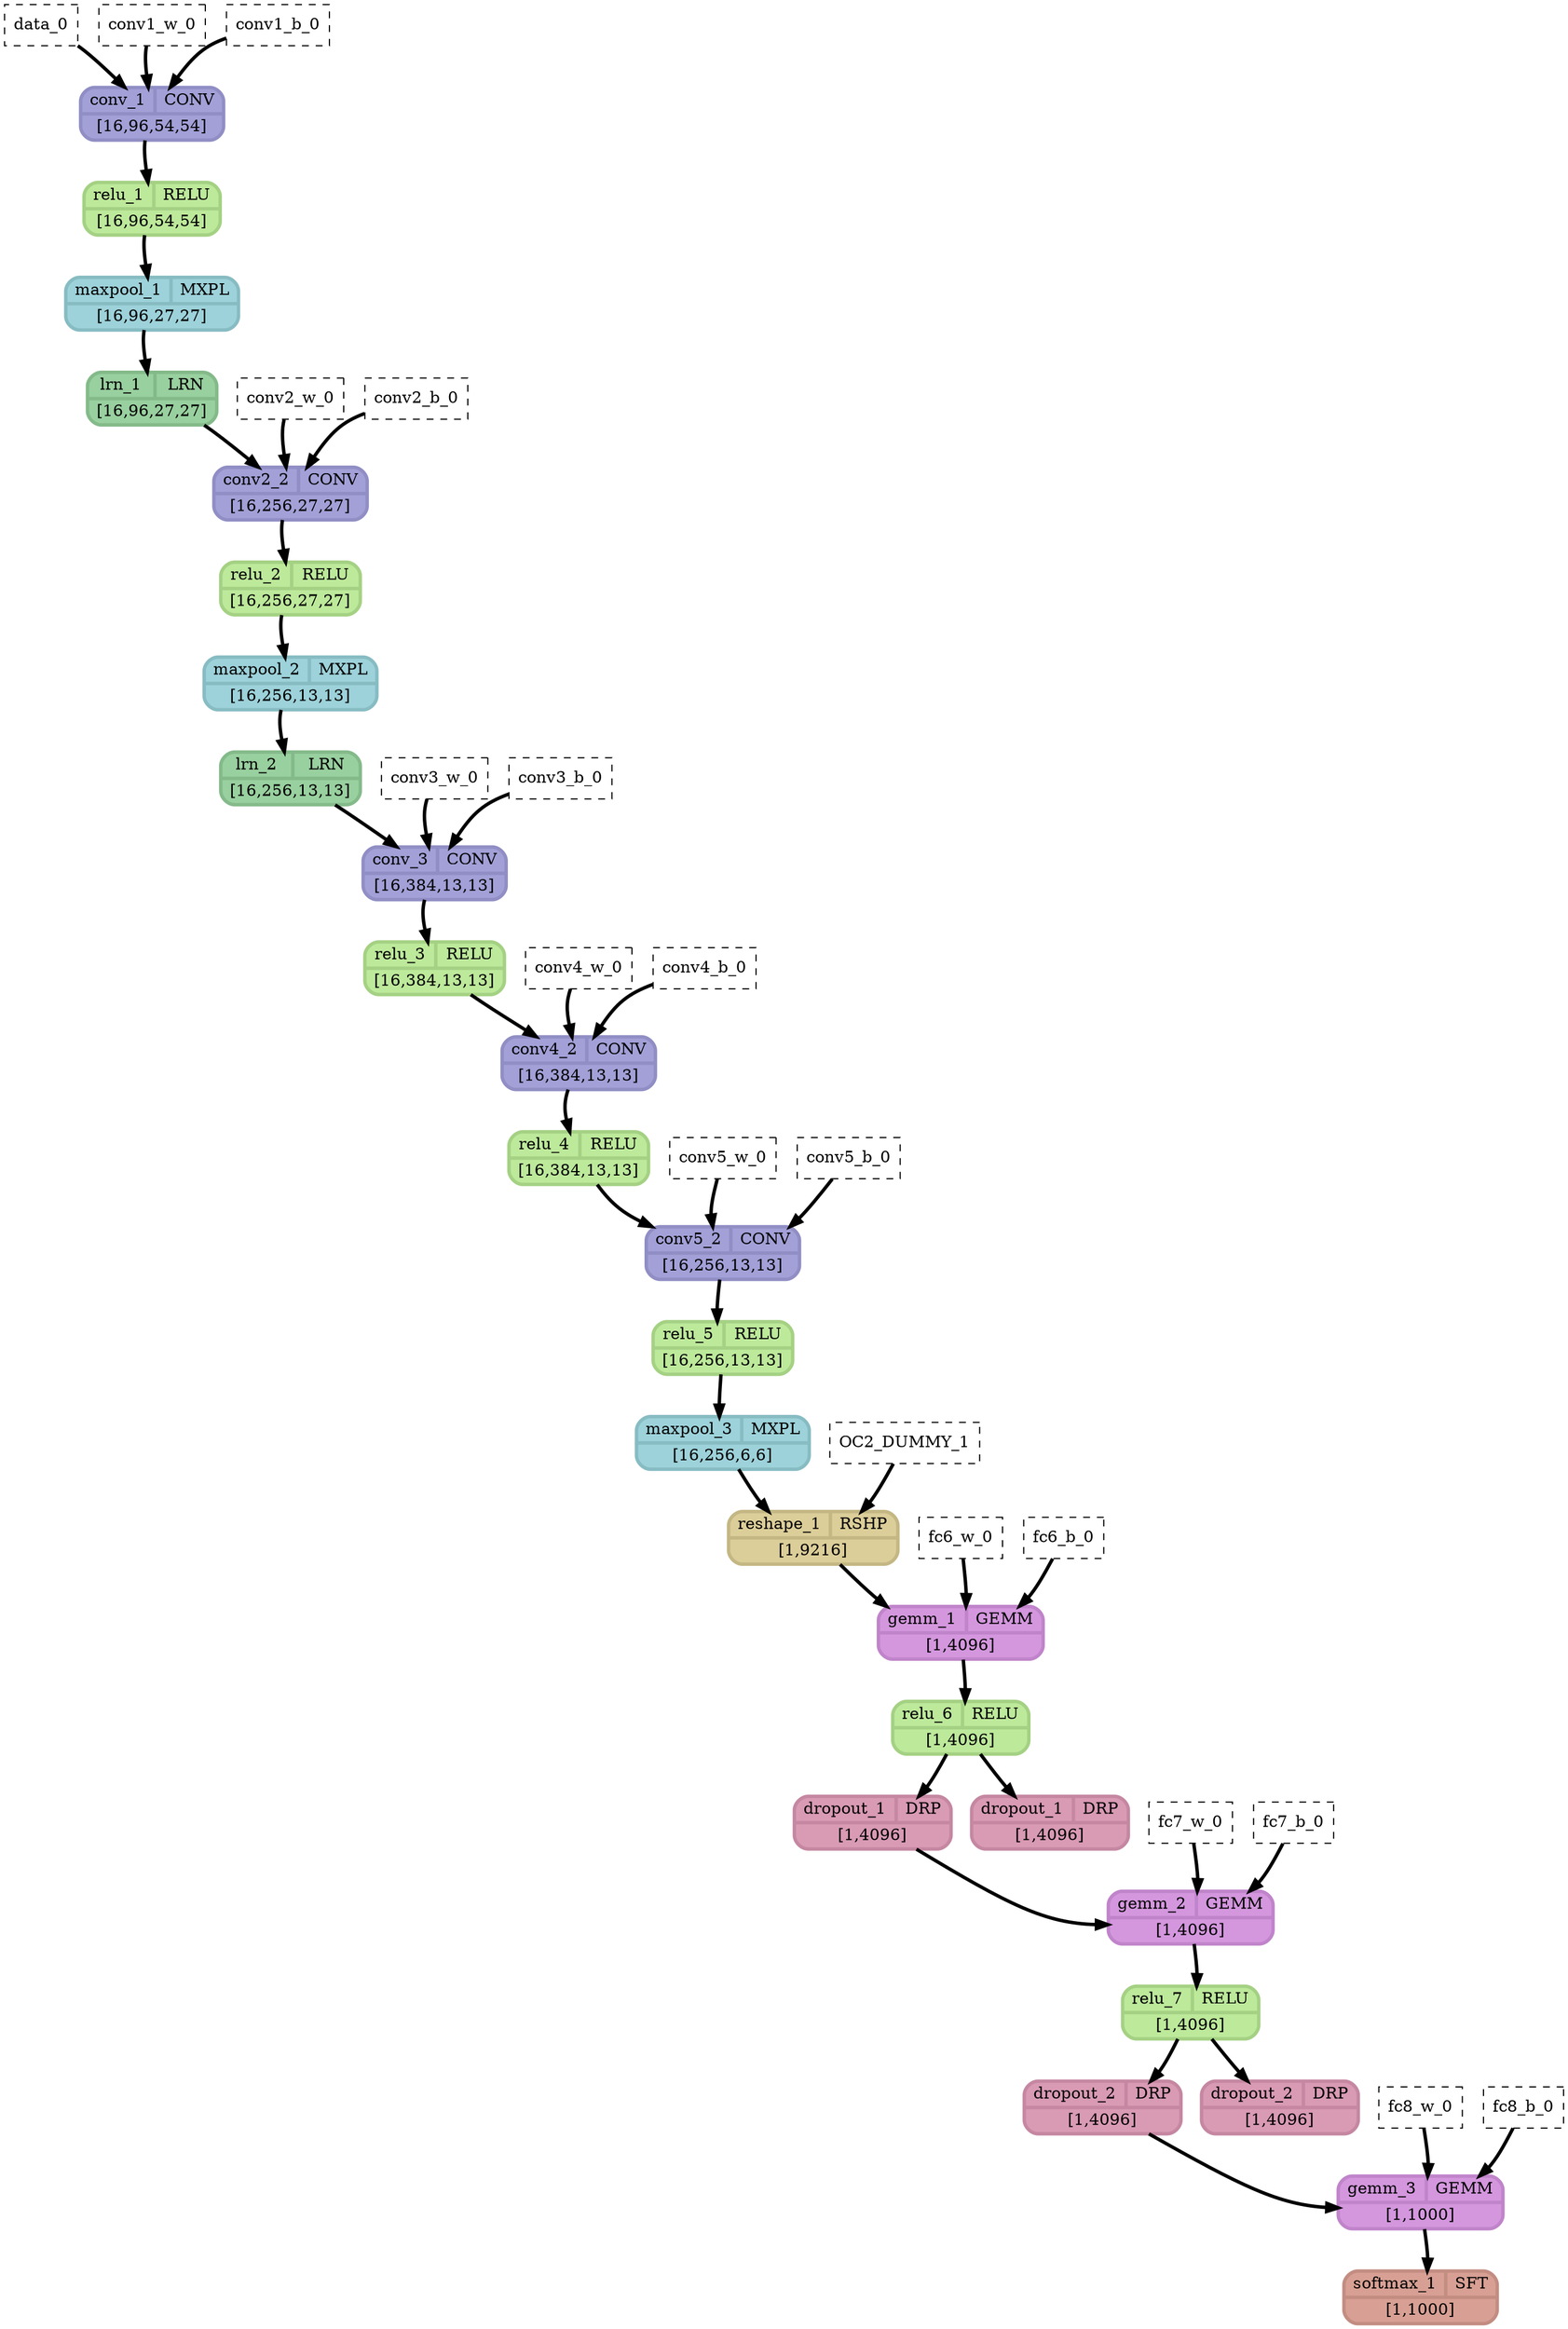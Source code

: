 strict digraph {
  graph [
    rankdir="TB"
    overlap=prism
    overlap_shrink=true
    splines=curved
  ];
  node [
    shape=Mrecord
  ];
  edge [
    penwidth=3
  ];

  // Node definitions.
  "data_0" [
    id=0
    name="data_0"
    type=constant_input
    label="data_0"
    inputs=""
    outputs=""
    shape=box
    style="filled,dashed"
    fillcolor="white"
  ];
  "conv1_w_0" [
    id=1
    name="conv1_w_0"
    type=constant_input
    label="conv1_w_0"
    inputs=""
    outputs=""
    shape=box
    style="filled,dashed"
    fillcolor="white"
  ];
  "conv1_b_0" [
    id=2
    name="conv1_b_0"
    type=constant_input
    label="conv1_b_0"
    inputs=""
    outputs=""
    shape=box
    style="filled,dashed"
    fillcolor="white"
  ];
  "conv1_1" [
    id=3
    name="conv1_1"
    type=Conv
    label="{ {conv_1  | CONV} | [16,96,54,54] }"
    inputs="data_0;conv1_w_0;conv1_b_0"
    outputs="conv1_1"
    penwidth=3
    style=filled
    color="#908ec4"
    fontcolor="#000000"
    fillcolor="#a2a0d7"
  ];
  "conv1_2" [
    id=4
    name="conv1_2"
    type=Relu
    label="{ {relu_1  | RELU} | [16,96,54,54] }"
    inputs="conv1_1"
    outputs="conv1_2"
    penwidth=3
    style=filled
    color="#a4d183"
    fontcolor="#000000"
    fillcolor="#bde99b"
  ];
  "pool1_1" [
    id=5
    name="pool1_1"
    type=MaxPool
    label="{ {maxpool_1  | MXPL} | [16,96,27,27] }"
    inputs="conv1_2"
    outputs="pool1_1"
    penwidth=3
    style=filled
    color="#87bcc3"
    fontcolor="#000000"
    fillcolor="#9dd2da"
  ];
  "norm1_1" [
    id=6
    name="norm1_1"
    type=LRN
    label="{ {lrn_1  | LRN} | [16,96,27,27] }"
    inputs="pool1_1"
    outputs="norm1_1"
    penwidth=3
    style=filled
    color="#84ba8a"
    fontcolor="#000000"
    fillcolor="#99d09f"
  ];
  "conv2_w_0" [
    id=7
    name="conv2_w_0"
    type=constant_input
    label="conv2_w_0"
    inputs=""
    outputs=""
    shape=box
    style="filled,dashed"
    fillcolor="white"
  ];
  "conv2_b_0" [
    id=8
    name="conv2_b_0"
    type=constant_input
    label="conv2_b_0"
    inputs=""
    outputs=""
    shape=box
    style="filled,dashed"
    fillcolor="white"
  ];
  "conv2_1" [
    id=9
    name="conv2_1"
    type=Conv
    label="{ {conv2_2  | CONV} | [16,256,27,27] }"
    inputs="norm1_1;conv2_w_0;conv2_b_0"
    outputs="conv2_1"
    penwidth=3
    style=filled
    color="#908ec4"
    fontcolor="#000000"
    fillcolor="#a2a0d7"
  ];
  "conv2_2" [
    id=10
    name="conv2_2"
    type=Relu
    label="{ {relu_2  | RELU} | [16,256,27,27] }"
    inputs="conv2_1"
    outputs="conv2_2"
    penwidth=3
    style=filled
    color="#a4d183"
    fontcolor="#000000"
    fillcolor="#bde99b"
  ];
  "pool2_1" [
    id=11
    name="pool2_1"
    type=MaxPool
    label="{ {maxpool_2  | MXPL} | [16,256,13,13] }"
    inputs="conv2_2"
    outputs="pool2_1"
    penwidth=3
    style=filled
    color="#87bcc3"
    fontcolor="#000000"
    fillcolor="#9dd2da"
  ];
  "norm2_1" [
    id=12
    name="norm2_1"
    type=LRN
    label="{ {lrn_2  | LRN} | [16,256,13,13] }"
    inputs="pool2_1"
    outputs="norm2_1"
    penwidth=3
    style=filled
    color="#84ba8a"
    fontcolor="#000000"
    fillcolor="#99d09f"
  ];
  "conv3_w_0" [
    id=13
    name="conv3_w_0"
    type=constant_input
    label="conv3_w_0"
    inputs=""
    outputs=""
    shape=box
    style="filled,dashed"
    fillcolor="white"
  ];
  "conv3_b_0" [
    id=14
    name="conv3_b_0"
    type=constant_input
    label="conv3_b_0"
    inputs=""
    outputs=""
    shape=box
    style="filled,dashed"
    fillcolor="white"
  ];
  "conv3_1" [
    id=15
    name="conv3_1"
    type=Conv
    label="{ {conv_3  | CONV} | [16,384,13,13] }"
    inputs="norm2_1;conv3_w_0;conv3_b_0"
    outputs="conv3_1"
    penwidth=3
    style=filled
    color="#908ec4"
    fontcolor="#000000"
    fillcolor="#a2a0d7"
  ];
  "conv3_2" [
    id=16
    name="conv3_2"
    type=Relu
    label="{ {relu_3  | RELU} | [16,384,13,13] }"
    inputs="conv3_1"
    outputs="conv3_2"
    penwidth=3
    style=filled
    color="#a4d183"
    fontcolor="#000000"
    fillcolor="#bde99b"
  ];
  "conv4_w_0" [
    id=17
    name="conv4_w_0"
    type=constant_input
    label="conv4_w_0"
    inputs=""
    outputs=""
    shape=box
    style="filled,dashed"
    fillcolor="white"
  ];
  "conv4_b_0" [
    id=18
    name="conv4_b_0"
    type=constant_input
    label="conv4_b_0"
    inputs=""
    outputs=""
    shape=box
    style="filled,dashed"
    fillcolor="white"
  ];
  "conv4_1" [
    id=19
    name="conv4_1"
    type=Conv
    label="{ {conv4_2  | CONV} | [16,384,13,13] }"
    inputs="conv3_2;conv4_w_0;conv4_b_0"
    outputs="conv4_1"
    penwidth=3
    style=filled
    color="#908ec4"
    fontcolor="#000000"
    fillcolor="#a2a0d7"
  ];
  "conv4_2" [
    id=20
    name="conv4_2"
    type=Relu
    label="{ {relu_4  | RELU} | [16,384,13,13] }"
    inputs="conv4_1"
    outputs="conv4_2"
    penwidth=3
    style=filled
    color="#a4d183"
    fontcolor="#000000"
    fillcolor="#bde99b"
  ];
  "conv5_w_0" [
    id=21
    name="conv5_w_0"
    type=constant_input
    label="conv5_w_0"
    inputs=""
    outputs=""
    shape=box
    style="filled,dashed"
    fillcolor="white"
  ];
  "conv5_b_0" [
    id=22
    name="conv5_b_0"
    type=constant_input
    label="conv5_b_0"
    inputs=""
    outputs=""
    shape=box
    style="filled,dashed"
    fillcolor="white"
  ];
  "conv5_1" [
    id=23
    name="conv5_1"
    type=Conv
    label="{ {conv5_2  | CONV} | [16,256,13,13] }"
    inputs="conv4_2;conv5_w_0;conv5_b_0"
    outputs="conv5_1"
    penwidth=3
    style=filled
    color="#908ec4"
    fontcolor="#000000"
    fillcolor="#a2a0d7"
  ];
  "conv5_2" [
    id=24
    name="conv5_2"
    type=Relu
    label="{ {relu_5  | RELU} | [16,256,13,13] }"
    inputs="conv5_1"
    outputs="conv5_2"
    penwidth=3
    style=filled
    color="#a4d183"
    fontcolor="#000000"
    fillcolor="#bde99b"
  ];
  "pool5_1" [
    id=25
    name="pool5_1"
    type=MaxPool
    label="{ {maxpool_3  | MXPL} | [16,256,6,6] }"
    inputs="conv5_2"
    outputs="pool5_1"
    penwidth=3
    style=filled
    color="#87bcc3"
    fontcolor="#000000"
    fillcolor="#9dd2da"
  ];
  "OC2_DUMMY_1" [
    id=26
    name="OC2_DUMMY_1"
    type=constant_input
    label="OC2_DUMMY_1"
    inputs=""
    outputs=""
    shape=box
    style="filled,dashed"
    fillcolor="white"
  ];
  "OC2_DUMMY_0" [
    id=27
    name="OC2_DUMMY_0"
    type=Reshape
    label="{ {reshape_1  | RSHP} | [1,9216] }"
    inputs="pool5_1;OC2_DUMMY_1"
    outputs="OC2_DUMMY_0"
    penwidth=3
    style=filled
    color="#c4b784"
    fontcolor="#000000"
    fillcolor="#dcce99"
  ];
  "fc6_w_0" [
    id=28
    name="fc6_w_0"
    type=constant_input
    label="fc6_w_0"
    inputs=""
    outputs=""
    shape=box
    style="filled,dashed"
    fillcolor="white"
  ];
  "fc6_b_0" [
    id=29
    name="fc6_b_0"
    type=constant_input
    label="fc6_b_0"
    inputs=""
    outputs=""
    shape=box
    style="filled,dashed"
    fillcolor="white"
  ];
  "fc6_1" [
    id=30
    name="fc6_1"
    type=Gemm
    label="{ {gemm_1  | GEMM} | [1,4096] }"
    inputs="OC2_DUMMY_0;fc6_w_0;fc6_b_0"
    outputs="fc6_1"
    penwidth=3
    style=filled
    color="#c084ca"
    fontcolor="#000000"
    fillcolor="#d497de"
  ];
  "fc6_2" [
    id=31
    name="fc6_2"
    type=Relu
    label="{ {relu_6  | RELU} | [1,4096] }"
    inputs="fc6_1"
    outputs="fc6_2"
    penwidth=3
    style=filled
    color="#a4d183"
    fontcolor="#000000"
    fillcolor="#bde99b"
  ];
  "fc6_3" [
    id=32
    name="fc6_3"
    type=Dropout
    label="{ {dropout_1  | DRP} | [1,4096] }"
    inputs="fc6_2"
    outputs="fc6_3;_fc6_mask_1"
    penwidth=3
    style=filled
    color="#c587a1"
    fontcolor="#000000"
    fillcolor="#d99ab4"
  ];
  "_fc6_mask_1" [
    id=33
    name="_fc6_mask_1"
    type=Dropout
    label="{ {dropout_1  | DRP} | [1,4096] }"
    inputs="fc6_2"
    outputs="fc6_3;_fc6_mask_1"
    penwidth=3
    style=filled
    color="#c587a1"
    fontcolor="#000000"
    fillcolor="#d99ab4"
  ];
  "fc7_w_0" [
    id=34
    name="fc7_w_0"
    type=constant_input
    label="fc7_w_0"
    inputs=""
    outputs=""
    shape=box
    style="filled,dashed"
    fillcolor="white"
  ];
  "fc7_b_0" [
    id=35
    name="fc7_b_0"
    type=constant_input
    label="fc7_b_0"
    inputs=""
    outputs=""
    shape=box
    style="filled,dashed"
    fillcolor="white"
  ];
  "fc7_1" [
    id=36
    name="fc7_1"
    type=Gemm
    label="{ {gemm_2  | GEMM} | [1,4096] }"
    inputs="fc6_3;fc7_w_0;fc7_b_0"
    outputs="fc7_1"
    penwidth=3
    style=filled
    color="#c084ca"
    fontcolor="#000000"
    fillcolor="#d497de"
  ];
  "fc7_2" [
    id=37
    name="fc7_2"
    type=Relu
    label="{ {relu_7  | RELU} | [1,4096] }"
    inputs="fc7_1"
    outputs="fc7_2"
    penwidth=3
    style=filled
    color="#a4d183"
    fontcolor="#000000"
    fillcolor="#bde99b"
  ];
  "fc7_3" [
    id=38
    name="fc7_3"
    type=Dropout
    label="{ {dropout_2  | DRP} | [1,4096] }"
    inputs="fc7_2"
    outputs="fc7_3;_fc7_mask_1"
    penwidth=3
    style=filled
    color="#c587a1"
    fontcolor="#000000"
    fillcolor="#d99ab4"
  ];
  "_fc7_mask_1" [
    id=39
    name="_fc7_mask_1"
    type=Dropout
    label="{ {dropout_2  | DRP} | [1,4096] }"
    inputs="fc7_2"
    outputs="fc7_3;_fc7_mask_1"
    penwidth=3
    style=filled
    color="#c587a1"
    fontcolor="#000000"
    fillcolor="#d99ab4"
  ];
  "fc8_w_0" [
    id=40
    name="fc8_w_0"
    type=constant_input
    label="fc8_w_0"
    inputs=""
    outputs=""
    shape=box
    style="filled,dashed"
    fillcolor="white"
  ];
  "fc8_b_0" [
    id=41
    name="fc8_b_0"
    type=constant_input
    label="fc8_b_0"
    inputs=""
    outputs=""
    shape=box
    style="filled,dashed"
    fillcolor="white"
  ];
  "fc8_1" [
    id=42
    name="fc8_1"
    type=Gemm
    label="{ {gemm_3  | GEMM} | [1,1000] }"
    inputs="fc7_3;fc8_w_0;fc8_b_0"
    outputs="fc8_1"
    penwidth=3
    style=filled
    color="#c084ca"
    fontcolor="#000000"
    fillcolor="#d497de"
  ];
  "prob_1" [
    id=43
    name="prob_1"
    type=Softmax
    label="{ {softmax_1  | SFT} | [1,1000] }"
    inputs="fc8_1"
    outputs="prob_1"
    penwidth=3
    style=filled
    color="#c38d82"
    fontcolor="#000000"
    fillcolor="#d8a094"
  ];

  // Edge definitions.
  "data_0" -> "conv1_1";
  "conv1_w_0" -> "conv1_1";
  "conv1_b_0" -> "conv1_1";
  "conv1_1" -> "conv1_2";
  "conv1_2" -> "pool1_1";
  "pool1_1" -> "norm1_1";
  "norm1_1" -> "conv2_1";
  "conv2_w_0" -> "conv2_1";
  "conv2_b_0" -> "conv2_1";
  "conv2_1" -> "conv2_2";
  "conv2_2" -> "pool2_1";
  "pool2_1" -> "norm2_1";
  "norm2_1" -> "conv3_1";
  "conv3_w_0" -> "conv3_1";
  "conv3_b_0" -> "conv3_1";
  "conv3_1" -> "conv3_2";
  "conv3_2" -> "conv4_1";
  "conv4_w_0" -> "conv4_1";
  "conv4_b_0" -> "conv4_1";
  "conv4_1" -> "conv4_2";
  "conv4_2" -> "conv5_1";
  "conv5_w_0" -> "conv5_1";
  "conv5_b_0" -> "conv5_1";
  "conv5_1" -> "conv5_2";
  "conv5_2" -> "pool5_1";
  "pool5_1" -> "OC2_DUMMY_0";
  "OC2_DUMMY_1" -> "OC2_DUMMY_0";
  "OC2_DUMMY_0" -> "fc6_1";
  "fc6_w_0" -> "fc6_1";
  "fc6_b_0" -> "fc6_1";
  "fc6_1" -> "fc6_2";
  "fc6_2" -> "fc6_3";
  "fc6_2" -> "_fc6_mask_1";
  "fc6_3" -> "fc7_1";
  "fc7_w_0" -> "fc7_1";
  "fc7_b_0" -> "fc7_1";
  "fc7_1" -> "fc7_2";
  "fc7_2" -> "fc7_3";
  "fc7_2" -> "_fc7_mask_1";
  "fc7_3" -> "fc8_1";
  "fc8_w_0" -> "fc8_1";
  "fc8_b_0" -> "fc8_1";
  "fc8_1" -> "prob_1";
}